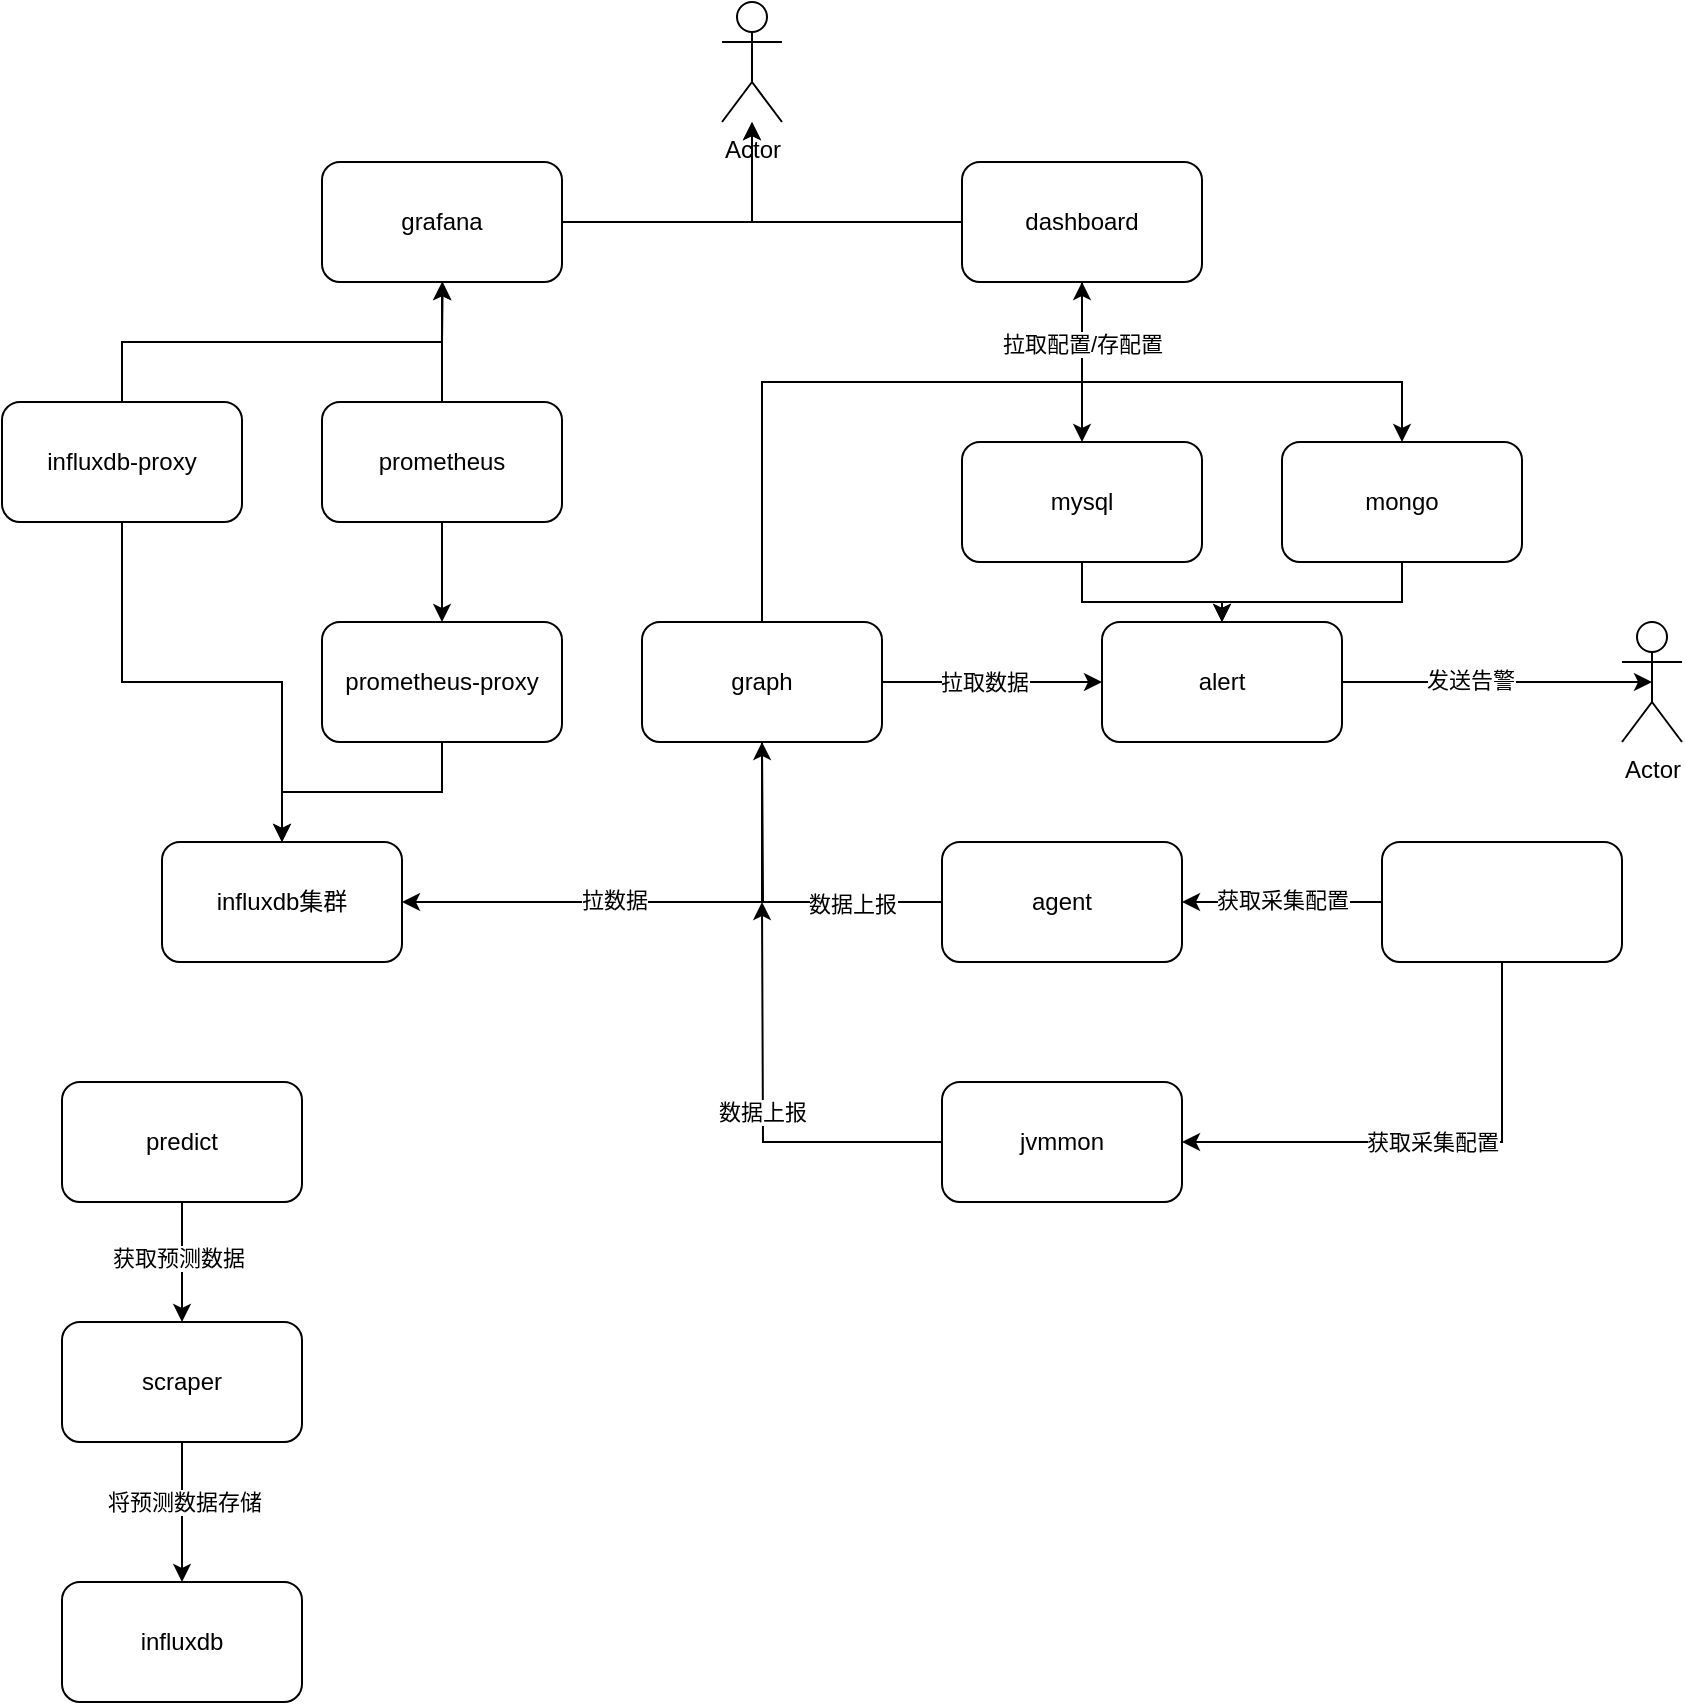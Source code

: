 <mxfile version="21.2.1" type="github">
  <diagram id="C5RBs43oDa-KdzZeNtuy" name="Page-1">
    <mxGraphModel dx="1227" dy="690" grid="1" gridSize="10" guides="1" tooltips="1" connect="1" arrows="1" fold="1" page="1" pageScale="1" pageWidth="827" pageHeight="1169" math="0" shadow="0">
      <root>
        <mxCell id="WIyWlLk6GJQsqaUBKTNV-0" />
        <mxCell id="WIyWlLk6GJQsqaUBKTNV-1" parent="WIyWlLk6GJQsqaUBKTNV-0" />
        <mxCell id="iYIyhepeATZClFI1xBxI-0" value="influxdb" style="rounded=1;whiteSpace=wrap;html=1;" parent="WIyWlLk6GJQsqaUBKTNV-1" vertex="1">
          <mxGeometry x="70" y="890" width="120" height="60" as="geometry" />
        </mxCell>
        <mxCell id="iYIyhepeATZClFI1xBxI-2" value="" style="edgeStyle=orthogonalEdgeStyle;rounded=0;orthogonalLoop=1;jettySize=auto;html=1;" parent="WIyWlLk6GJQsqaUBKTNV-1" source="iYIyhepeATZClFI1xBxI-1" target="iYIyhepeATZClFI1xBxI-0" edge="1">
          <mxGeometry relative="1" as="geometry" />
        </mxCell>
        <mxCell id="iYIyhepeATZClFI1xBxI-6" value="将预测数据存储" style="edgeLabel;html=1;align=center;verticalAlign=middle;resizable=0;points=[];" parent="iYIyhepeATZClFI1xBxI-2" vertex="1" connectable="0">
          <mxGeometry x="-0.148" y="1" relative="1" as="geometry">
            <mxPoint as="offset" />
          </mxGeometry>
        </mxCell>
        <mxCell id="iYIyhepeATZClFI1xBxI-1" value="scraper" style="rounded=1;whiteSpace=wrap;html=1;" parent="WIyWlLk6GJQsqaUBKTNV-1" vertex="1">
          <mxGeometry x="70" y="760" width="120" height="60" as="geometry" />
        </mxCell>
        <mxCell id="iYIyhepeATZClFI1xBxI-4" value="" style="edgeStyle=orthogonalEdgeStyle;rounded=0;orthogonalLoop=1;jettySize=auto;html=1;" parent="WIyWlLk6GJQsqaUBKTNV-1" source="iYIyhepeATZClFI1xBxI-3" target="iYIyhepeATZClFI1xBxI-1" edge="1">
          <mxGeometry relative="1" as="geometry" />
        </mxCell>
        <mxCell id="iYIyhepeATZClFI1xBxI-5" value="获取预测数据" style="edgeLabel;html=1;align=center;verticalAlign=middle;resizable=0;points=[];" parent="iYIyhepeATZClFI1xBxI-4" vertex="1" connectable="0">
          <mxGeometry x="-0.073" y="-2" relative="1" as="geometry">
            <mxPoint as="offset" />
          </mxGeometry>
        </mxCell>
        <mxCell id="iYIyhepeATZClFI1xBxI-3" value="predict" style="rounded=1;whiteSpace=wrap;html=1;" parent="WIyWlLk6GJQsqaUBKTNV-1" vertex="1">
          <mxGeometry x="70" y="640" width="120" height="60" as="geometry" />
        </mxCell>
        <mxCell id="lrxi3cdR3jTqpjhSWojQ-0" value="Actor" style="shape=umlActor;verticalLabelPosition=bottom;verticalAlign=top;html=1;outlineConnect=0;" vertex="1" parent="WIyWlLk6GJQsqaUBKTNV-1">
          <mxGeometry x="400" y="100" width="30" height="60" as="geometry" />
        </mxCell>
        <mxCell id="lrxi3cdR3jTqpjhSWojQ-37" style="edgeStyle=orthogonalEdgeStyle;rounded=0;orthogonalLoop=1;jettySize=auto;html=1;" edge="1" parent="WIyWlLk6GJQsqaUBKTNV-1" source="lrxi3cdR3jTqpjhSWojQ-1" target="lrxi3cdR3jTqpjhSWojQ-0">
          <mxGeometry relative="1" as="geometry" />
        </mxCell>
        <mxCell id="lrxi3cdR3jTqpjhSWojQ-1" value="grafana" style="rounded=1;whiteSpace=wrap;html=1;" vertex="1" parent="WIyWlLk6GJQsqaUBKTNV-1">
          <mxGeometry x="200" y="180" width="120" height="60" as="geometry" />
        </mxCell>
        <mxCell id="lrxi3cdR3jTqpjhSWojQ-29" style="edgeStyle=orthogonalEdgeStyle;rounded=0;orthogonalLoop=1;jettySize=auto;html=1;exitX=0.5;exitY=1;exitDx=0;exitDy=0;entryX=0.5;entryY=0;entryDx=0;entryDy=0;" edge="1" parent="WIyWlLk6GJQsqaUBKTNV-1" source="lrxi3cdR3jTqpjhSWojQ-2" target="lrxi3cdR3jTqpjhSWojQ-17">
          <mxGeometry relative="1" as="geometry" />
        </mxCell>
        <mxCell id="lrxi3cdR3jTqpjhSWojQ-30" style="edgeStyle=orthogonalEdgeStyle;rounded=0;orthogonalLoop=1;jettySize=auto;html=1;exitX=0.5;exitY=1;exitDx=0;exitDy=0;entryX=0.5;entryY=0;entryDx=0;entryDy=0;" edge="1" parent="WIyWlLk6GJQsqaUBKTNV-1" source="lrxi3cdR3jTqpjhSWojQ-2" target="lrxi3cdR3jTqpjhSWojQ-18">
          <mxGeometry relative="1" as="geometry">
            <Array as="points">
              <mxPoint x="580" y="290" />
              <mxPoint x="740" y="290" />
            </Array>
          </mxGeometry>
        </mxCell>
        <mxCell id="lrxi3cdR3jTqpjhSWojQ-38" style="edgeStyle=orthogonalEdgeStyle;rounded=0;orthogonalLoop=1;jettySize=auto;html=1;" edge="1" parent="WIyWlLk6GJQsqaUBKTNV-1" source="lrxi3cdR3jTqpjhSWojQ-2" target="lrxi3cdR3jTqpjhSWojQ-0">
          <mxGeometry relative="1" as="geometry" />
        </mxCell>
        <mxCell id="lrxi3cdR3jTqpjhSWojQ-2" value="dashboard" style="rounded=1;whiteSpace=wrap;html=1;" vertex="1" parent="WIyWlLk6GJQsqaUBKTNV-1">
          <mxGeometry x="520" y="180" width="120" height="60" as="geometry" />
        </mxCell>
        <mxCell id="lrxi3cdR3jTqpjhSWojQ-13" style="edgeStyle=orthogonalEdgeStyle;rounded=0;orthogonalLoop=1;jettySize=auto;html=1;exitX=0.5;exitY=1;exitDx=0;exitDy=0;" edge="1" parent="WIyWlLk6GJQsqaUBKTNV-1" source="lrxi3cdR3jTqpjhSWojQ-3" target="lrxi3cdR3jTqpjhSWojQ-4">
          <mxGeometry relative="1" as="geometry" />
        </mxCell>
        <mxCell id="lrxi3cdR3jTqpjhSWojQ-15" style="edgeStyle=orthogonalEdgeStyle;rounded=0;orthogonalLoop=1;jettySize=auto;html=1;exitX=0.5;exitY=0;exitDx=0;exitDy=0;entryX=0.5;entryY=1;entryDx=0;entryDy=0;" edge="1" parent="WIyWlLk6GJQsqaUBKTNV-1" source="lrxi3cdR3jTqpjhSWojQ-3" target="lrxi3cdR3jTqpjhSWojQ-1">
          <mxGeometry relative="1" as="geometry" />
        </mxCell>
        <mxCell id="lrxi3cdR3jTqpjhSWojQ-3" value="influxdb-proxy" style="rounded=1;whiteSpace=wrap;html=1;" vertex="1" parent="WIyWlLk6GJQsqaUBKTNV-1">
          <mxGeometry x="40" y="300" width="120" height="60" as="geometry" />
        </mxCell>
        <mxCell id="lrxi3cdR3jTqpjhSWojQ-4" value="influxdb集群" style="rounded=1;whiteSpace=wrap;html=1;" vertex="1" parent="WIyWlLk6GJQsqaUBKTNV-1">
          <mxGeometry x="120" y="520" width="120" height="60" as="geometry" />
        </mxCell>
        <mxCell id="lrxi3cdR3jTqpjhSWojQ-9" style="edgeStyle=orthogonalEdgeStyle;rounded=0;orthogonalLoop=1;jettySize=auto;html=1;entryX=1;entryY=0.5;entryDx=0;entryDy=0;" edge="1" parent="WIyWlLk6GJQsqaUBKTNV-1" source="lrxi3cdR3jTqpjhSWojQ-5" target="lrxi3cdR3jTqpjhSWojQ-4">
          <mxGeometry relative="1" as="geometry">
            <Array as="points">
              <mxPoint x="420" y="550" />
            </Array>
          </mxGeometry>
        </mxCell>
        <mxCell id="lrxi3cdR3jTqpjhSWojQ-10" value="拉数据" style="edgeLabel;html=1;align=center;verticalAlign=middle;resizable=0;points=[];" vertex="1" connectable="0" parent="lrxi3cdR3jTqpjhSWojQ-9">
          <mxGeometry x="0.187" y="-1" relative="1" as="geometry">
            <mxPoint as="offset" />
          </mxGeometry>
        </mxCell>
        <mxCell id="lrxi3cdR3jTqpjhSWojQ-14" style="edgeStyle=orthogonalEdgeStyle;rounded=0;orthogonalLoop=1;jettySize=auto;html=1;exitX=0.5;exitY=0;exitDx=0;exitDy=0;entryX=0.5;entryY=1;entryDx=0;entryDy=0;" edge="1" parent="WIyWlLk6GJQsqaUBKTNV-1" source="lrxi3cdR3jTqpjhSWojQ-5" target="lrxi3cdR3jTqpjhSWojQ-2">
          <mxGeometry relative="1" as="geometry">
            <Array as="points">
              <mxPoint x="420" y="290" />
              <mxPoint x="580" y="290" />
            </Array>
          </mxGeometry>
        </mxCell>
        <mxCell id="lrxi3cdR3jTqpjhSWojQ-42" value="拉取配置/存配置" style="edgeLabel;html=1;align=center;verticalAlign=middle;resizable=0;points=[];" vertex="1" connectable="0" parent="lrxi3cdR3jTqpjhSWojQ-14">
          <mxGeometry x="0.812" relative="1" as="geometry">
            <mxPoint as="offset" />
          </mxGeometry>
        </mxCell>
        <mxCell id="lrxi3cdR3jTqpjhSWojQ-20" style="edgeStyle=orthogonalEdgeStyle;rounded=0;orthogonalLoop=1;jettySize=auto;html=1;exitX=1;exitY=0.5;exitDx=0;exitDy=0;" edge="1" parent="WIyWlLk6GJQsqaUBKTNV-1" source="lrxi3cdR3jTqpjhSWojQ-5" target="lrxi3cdR3jTqpjhSWojQ-19">
          <mxGeometry relative="1" as="geometry" />
        </mxCell>
        <mxCell id="lrxi3cdR3jTqpjhSWojQ-40" value="拉取数据" style="edgeLabel;html=1;align=center;verticalAlign=middle;resizable=0;points=[];" vertex="1" connectable="0" parent="lrxi3cdR3jTqpjhSWojQ-20">
          <mxGeometry x="-0.071" relative="1" as="geometry">
            <mxPoint as="offset" />
          </mxGeometry>
        </mxCell>
        <mxCell id="lrxi3cdR3jTqpjhSWojQ-5" value="graph" style="rounded=1;whiteSpace=wrap;html=1;" vertex="1" parent="WIyWlLk6GJQsqaUBKTNV-1">
          <mxGeometry x="360" y="410" width="120" height="60" as="geometry" />
        </mxCell>
        <mxCell id="lrxi3cdR3jTqpjhSWojQ-12" style="edgeStyle=orthogonalEdgeStyle;rounded=0;orthogonalLoop=1;jettySize=auto;html=1;exitX=0.5;exitY=1;exitDx=0;exitDy=0;entryX=0.5;entryY=0;entryDx=0;entryDy=0;" edge="1" parent="WIyWlLk6GJQsqaUBKTNV-1" source="lrxi3cdR3jTqpjhSWojQ-6" target="lrxi3cdR3jTqpjhSWojQ-8">
          <mxGeometry relative="1" as="geometry" />
        </mxCell>
        <mxCell id="lrxi3cdR3jTqpjhSWojQ-16" style="edgeStyle=orthogonalEdgeStyle;rounded=0;orthogonalLoop=1;jettySize=auto;html=1;exitX=0.5;exitY=0;exitDx=0;exitDy=0;" edge="1" parent="WIyWlLk6GJQsqaUBKTNV-1" source="lrxi3cdR3jTqpjhSWojQ-6">
          <mxGeometry relative="1" as="geometry">
            <mxPoint x="260.333" y="240" as="targetPoint" />
          </mxGeometry>
        </mxCell>
        <mxCell id="lrxi3cdR3jTqpjhSWojQ-6" value="prometheus" style="rounded=1;whiteSpace=wrap;html=1;" vertex="1" parent="WIyWlLk6GJQsqaUBKTNV-1">
          <mxGeometry x="200" y="300" width="120" height="60" as="geometry" />
        </mxCell>
        <mxCell id="lrxi3cdR3jTqpjhSWojQ-11" style="edgeStyle=orthogonalEdgeStyle;rounded=0;orthogonalLoop=1;jettySize=auto;html=1;exitX=0.5;exitY=1;exitDx=0;exitDy=0;entryX=0.5;entryY=0;entryDx=0;entryDy=0;" edge="1" parent="WIyWlLk6GJQsqaUBKTNV-1" source="lrxi3cdR3jTqpjhSWojQ-8" target="lrxi3cdR3jTqpjhSWojQ-4">
          <mxGeometry relative="1" as="geometry" />
        </mxCell>
        <mxCell id="lrxi3cdR3jTqpjhSWojQ-8" value="prometheus-proxy" style="rounded=1;whiteSpace=wrap;html=1;" vertex="1" parent="WIyWlLk6GJQsqaUBKTNV-1">
          <mxGeometry x="200" y="410" width="120" height="60" as="geometry" />
        </mxCell>
        <mxCell id="lrxi3cdR3jTqpjhSWojQ-31" style="edgeStyle=orthogonalEdgeStyle;rounded=0;orthogonalLoop=1;jettySize=auto;html=1;exitX=0.5;exitY=1;exitDx=0;exitDy=0;entryX=0.5;entryY=0;entryDx=0;entryDy=0;" edge="1" parent="WIyWlLk6GJQsqaUBKTNV-1" source="lrxi3cdR3jTqpjhSWojQ-17" target="lrxi3cdR3jTqpjhSWojQ-19">
          <mxGeometry relative="1" as="geometry" />
        </mxCell>
        <mxCell id="lrxi3cdR3jTqpjhSWojQ-17" value="mysql" style="rounded=1;whiteSpace=wrap;html=1;" vertex="1" parent="WIyWlLk6GJQsqaUBKTNV-1">
          <mxGeometry x="520" y="320" width="120" height="60" as="geometry" />
        </mxCell>
        <mxCell id="lrxi3cdR3jTqpjhSWojQ-32" style="edgeStyle=orthogonalEdgeStyle;rounded=0;orthogonalLoop=1;jettySize=auto;html=1;entryX=0.5;entryY=0;entryDx=0;entryDy=0;" edge="1" parent="WIyWlLk6GJQsqaUBKTNV-1" source="lrxi3cdR3jTqpjhSWojQ-18" target="lrxi3cdR3jTqpjhSWojQ-19">
          <mxGeometry relative="1" as="geometry">
            <Array as="points">
              <mxPoint x="740" y="400" />
              <mxPoint x="650" y="400" />
            </Array>
          </mxGeometry>
        </mxCell>
        <mxCell id="lrxi3cdR3jTqpjhSWojQ-18" value="mongo" style="rounded=1;whiteSpace=wrap;html=1;" vertex="1" parent="WIyWlLk6GJQsqaUBKTNV-1">
          <mxGeometry x="680" y="320" width="120" height="60" as="geometry" />
        </mxCell>
        <mxCell id="lrxi3cdR3jTqpjhSWojQ-39" style="edgeStyle=orthogonalEdgeStyle;rounded=0;orthogonalLoop=1;jettySize=auto;html=1;entryX=0.5;entryY=0.5;entryDx=0;entryDy=0;entryPerimeter=0;" edge="1" parent="WIyWlLk6GJQsqaUBKTNV-1" source="lrxi3cdR3jTqpjhSWojQ-19" target="lrxi3cdR3jTqpjhSWojQ-21">
          <mxGeometry relative="1" as="geometry" />
        </mxCell>
        <mxCell id="lrxi3cdR3jTqpjhSWojQ-41" value="发送告警" style="edgeLabel;html=1;align=center;verticalAlign=middle;resizable=0;points=[];" vertex="1" connectable="0" parent="lrxi3cdR3jTqpjhSWojQ-39">
          <mxGeometry x="-0.178" y="1" relative="1" as="geometry">
            <mxPoint as="offset" />
          </mxGeometry>
        </mxCell>
        <mxCell id="lrxi3cdR3jTqpjhSWojQ-19" value="alert" style="rounded=1;whiteSpace=wrap;html=1;" vertex="1" parent="WIyWlLk6GJQsqaUBKTNV-1">
          <mxGeometry x="590" y="410" width="120" height="60" as="geometry" />
        </mxCell>
        <mxCell id="lrxi3cdR3jTqpjhSWojQ-21" value="Actor" style="shape=umlActor;verticalLabelPosition=bottom;verticalAlign=top;html=1;outlineConnect=0;" vertex="1" parent="WIyWlLk6GJQsqaUBKTNV-1">
          <mxGeometry x="850" y="410" width="30" height="60" as="geometry" />
        </mxCell>
        <mxCell id="lrxi3cdR3jTqpjhSWojQ-27" style="edgeStyle=orthogonalEdgeStyle;rounded=0;orthogonalLoop=1;jettySize=auto;html=1;" edge="1" parent="WIyWlLk6GJQsqaUBKTNV-1" source="lrxi3cdR3jTqpjhSWojQ-24">
          <mxGeometry relative="1" as="geometry">
            <mxPoint x="420" y="470" as="targetPoint" />
          </mxGeometry>
        </mxCell>
        <mxCell id="lrxi3cdR3jTqpjhSWojQ-28" value="数据上报" style="edgeLabel;html=1;align=center;verticalAlign=middle;resizable=0;points=[];" vertex="1" connectable="0" parent="lrxi3cdR3jTqpjhSWojQ-27">
          <mxGeometry x="-0.471" y="1" relative="1" as="geometry">
            <mxPoint as="offset" />
          </mxGeometry>
        </mxCell>
        <mxCell id="lrxi3cdR3jTqpjhSWojQ-24" value="agent" style="rounded=1;whiteSpace=wrap;html=1;" vertex="1" parent="WIyWlLk6GJQsqaUBKTNV-1">
          <mxGeometry x="510" y="520" width="120" height="60" as="geometry" />
        </mxCell>
        <mxCell id="lrxi3cdR3jTqpjhSWojQ-35" value="数据上报" style="edgeStyle=orthogonalEdgeStyle;rounded=0;orthogonalLoop=1;jettySize=auto;html=1;" edge="1" parent="WIyWlLk6GJQsqaUBKTNV-1" source="lrxi3cdR3jTqpjhSWojQ-25">
          <mxGeometry relative="1" as="geometry">
            <mxPoint x="420" y="550" as="targetPoint" />
          </mxGeometry>
        </mxCell>
        <mxCell id="lrxi3cdR3jTqpjhSWojQ-25" value="jvmmon" style="rounded=1;whiteSpace=wrap;html=1;" vertex="1" parent="WIyWlLk6GJQsqaUBKTNV-1">
          <mxGeometry x="510" y="640" width="120" height="60" as="geometry" />
        </mxCell>
        <mxCell id="lrxi3cdR3jTqpjhSWojQ-33" style="edgeStyle=orthogonalEdgeStyle;rounded=0;orthogonalLoop=1;jettySize=auto;html=1;exitX=0;exitY=0.5;exitDx=0;exitDy=0;entryX=1;entryY=0.5;entryDx=0;entryDy=0;" edge="1" parent="WIyWlLk6GJQsqaUBKTNV-1" source="lrxi3cdR3jTqpjhSWojQ-26" target="lrxi3cdR3jTqpjhSWojQ-24">
          <mxGeometry relative="1" as="geometry" />
        </mxCell>
        <mxCell id="lrxi3cdR3jTqpjhSWojQ-34" value="获取采集配置" style="edgeLabel;html=1;align=center;verticalAlign=middle;resizable=0;points=[];" vertex="1" connectable="0" parent="lrxi3cdR3jTqpjhSWojQ-33">
          <mxGeometry x="-0.002" y="-1" relative="1" as="geometry">
            <mxPoint as="offset" />
          </mxGeometry>
        </mxCell>
        <mxCell id="lrxi3cdR3jTqpjhSWojQ-36" value="获取采集配置" style="edgeStyle=orthogonalEdgeStyle;rounded=0;orthogonalLoop=1;jettySize=auto;html=1;entryX=1;entryY=0.5;entryDx=0;entryDy=0;" edge="1" parent="WIyWlLk6GJQsqaUBKTNV-1" source="lrxi3cdR3jTqpjhSWojQ-26" target="lrxi3cdR3jTqpjhSWojQ-25">
          <mxGeometry relative="1" as="geometry">
            <Array as="points">
              <mxPoint x="790" y="670" />
            </Array>
          </mxGeometry>
        </mxCell>
        <mxCell id="lrxi3cdR3jTqpjhSWojQ-26" value="" style="rounded=1;whiteSpace=wrap;html=1;" vertex="1" parent="WIyWlLk6GJQsqaUBKTNV-1">
          <mxGeometry x="730" y="520" width="120" height="60" as="geometry" />
        </mxCell>
      </root>
    </mxGraphModel>
  </diagram>
</mxfile>
